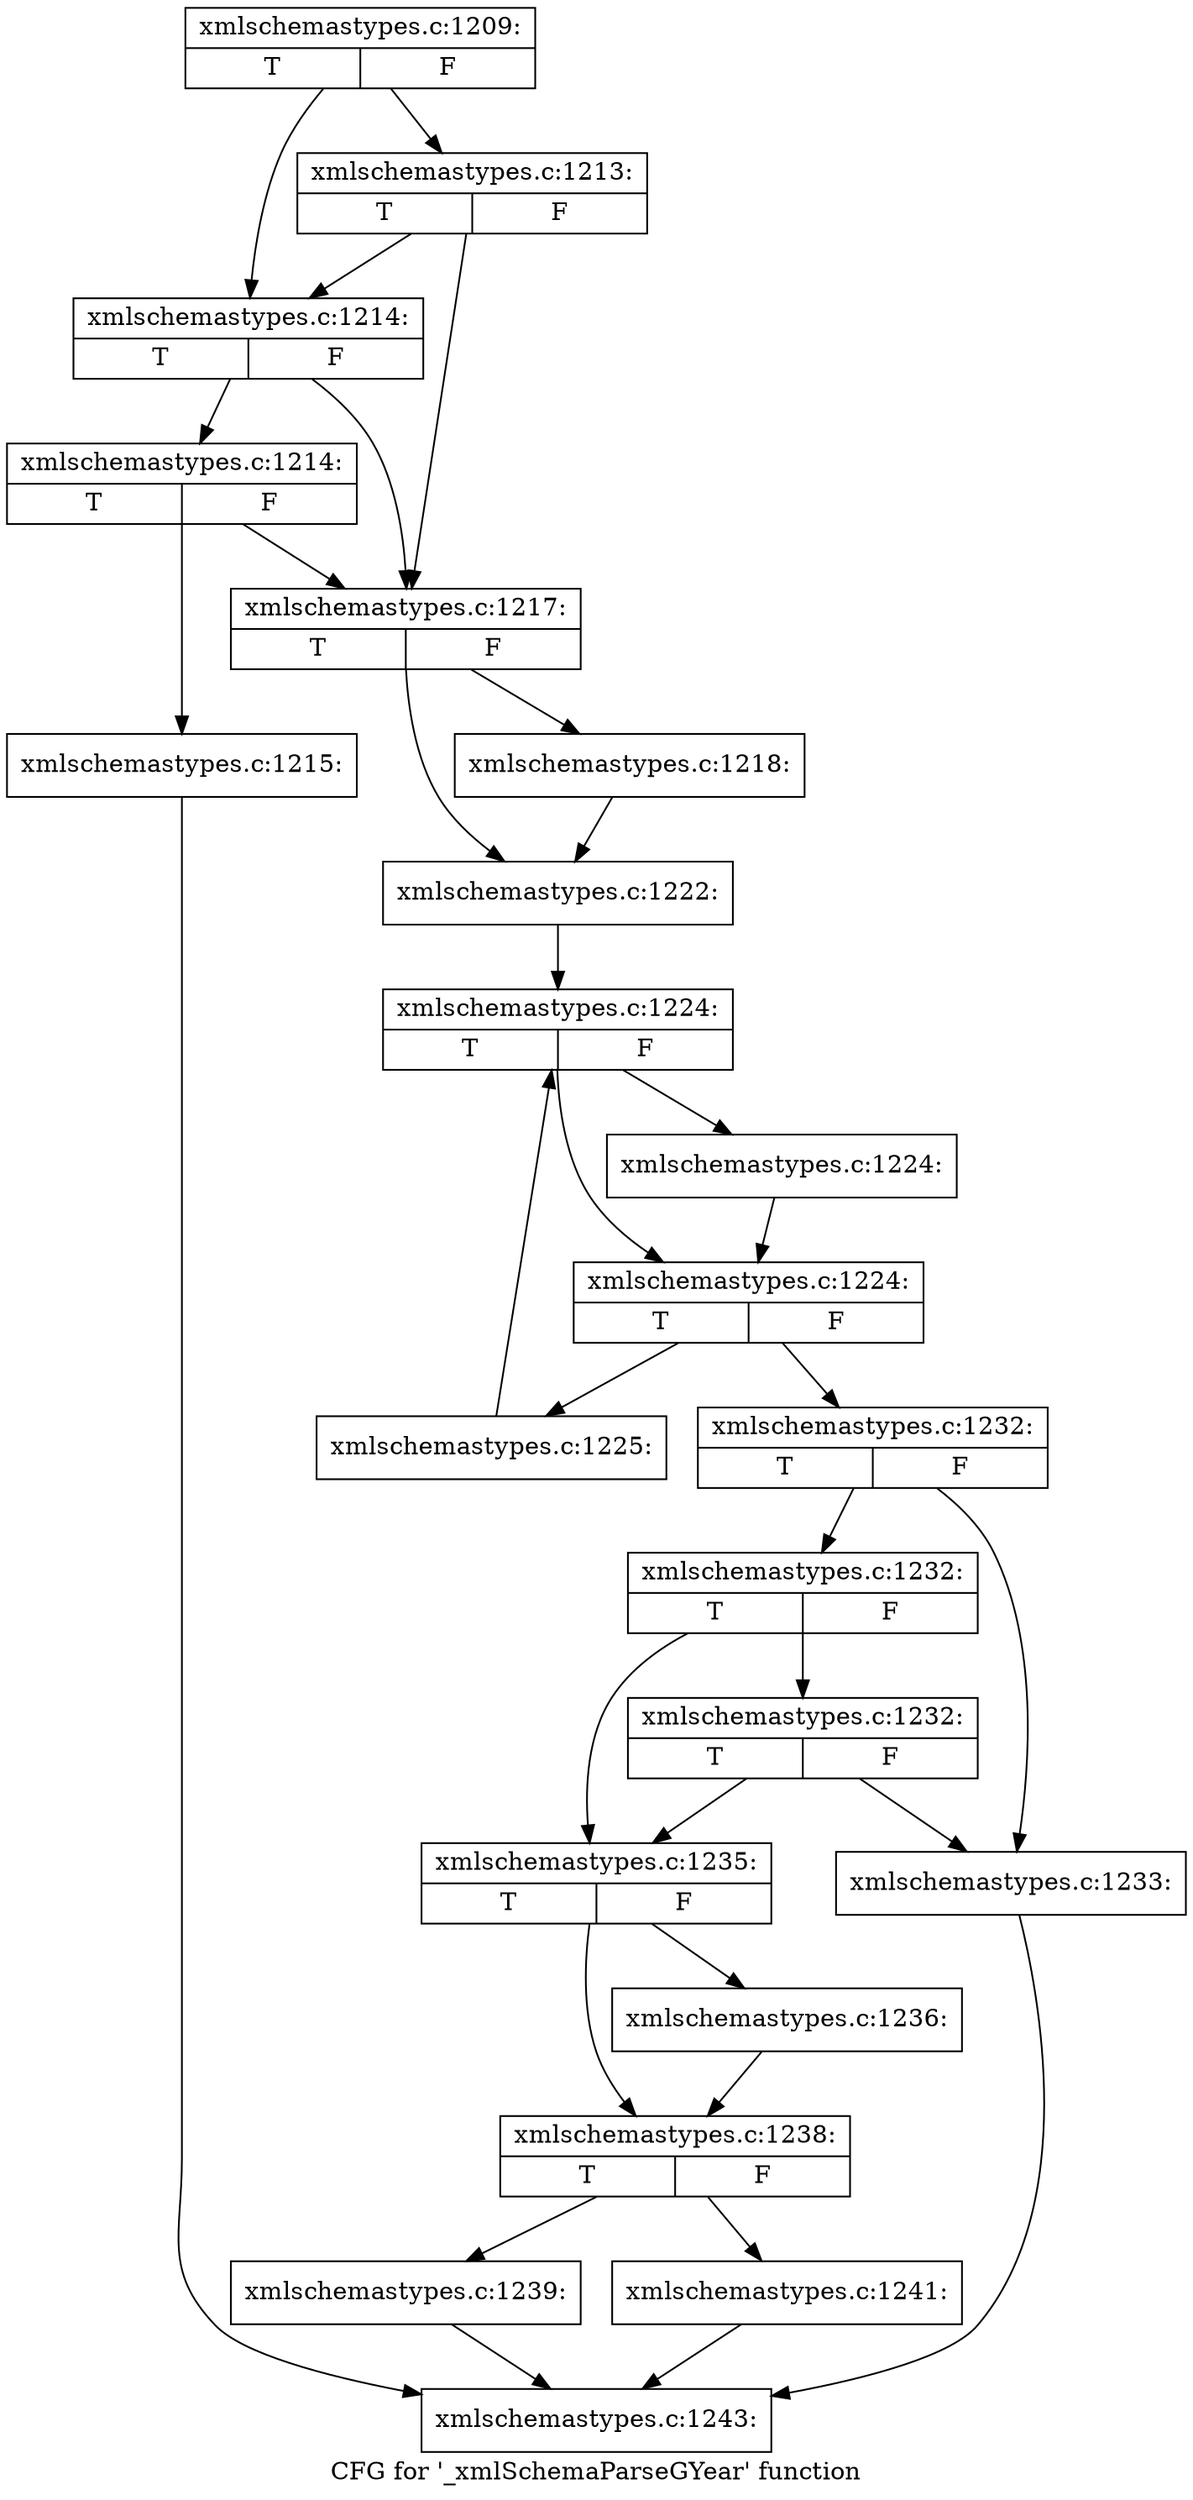 digraph "CFG for '_xmlSchemaParseGYear' function" {
	label="CFG for '_xmlSchemaParseGYear' function";

	Node0x557d8dc417d0 [shape=record,label="{xmlschemastypes.c:1209:|{<s0>T|<s1>F}}"];
	Node0x557d8dc417d0 -> Node0x557d8dc524d0;
	Node0x557d8dc417d0 -> Node0x557d8dc52550;
	Node0x557d8dc52550 [shape=record,label="{xmlschemastypes.c:1213:|{<s0>T|<s1>F}}"];
	Node0x557d8dc52550 -> Node0x557d8dc524d0;
	Node0x557d8dc52550 -> Node0x557d8dc52400;
	Node0x557d8dc524d0 [shape=record,label="{xmlschemastypes.c:1214:|{<s0>T|<s1>F}}"];
	Node0x557d8dc524d0 -> Node0x557d8dc52450;
	Node0x557d8dc524d0 -> Node0x557d8dc52400;
	Node0x557d8dc52450 [shape=record,label="{xmlschemastypes.c:1214:|{<s0>T|<s1>F}}"];
	Node0x557d8dc52450 -> Node0x557d8dc523b0;
	Node0x557d8dc52450 -> Node0x557d8dc52400;
	Node0x557d8dc523b0 [shape=record,label="{xmlschemastypes.c:1215:}"];
	Node0x557d8dc523b0 -> Node0x557d8dc41820;
	Node0x557d8dc52400 [shape=record,label="{xmlschemastypes.c:1217:|{<s0>T|<s1>F}}"];
	Node0x557d8dc52400 -> Node0x557d8dc53400;
	Node0x557d8dc52400 -> Node0x557d8dc53450;
	Node0x557d8dc53400 [shape=record,label="{xmlschemastypes.c:1218:}"];
	Node0x557d8dc53400 -> Node0x557d8dc53450;
	Node0x557d8dc53450 [shape=record,label="{xmlschemastypes.c:1222:}"];
	Node0x557d8dc53450 -> Node0x557d8dc53d70;
	Node0x557d8dc53d70 [shape=record,label="{xmlschemastypes.c:1224:|{<s0>T|<s1>F}}"];
	Node0x557d8dc53d70 -> Node0x557d8dc54060;
	Node0x557d8dc53d70 -> Node0x557d8dc54010;
	Node0x557d8dc54060 [shape=record,label="{xmlschemastypes.c:1224:}"];
	Node0x557d8dc54060 -> Node0x557d8dc54010;
	Node0x557d8dc54010 [shape=record,label="{xmlschemastypes.c:1224:|{<s0>T|<s1>F}}"];
	Node0x557d8dc54010 -> Node0x557d8dc546a0;
	Node0x557d8dc54010 -> Node0x557d8dc53f90;
	Node0x557d8dc546a0 [shape=record,label="{xmlschemastypes.c:1225:}"];
	Node0x557d8dc546a0 -> Node0x557d8dc53d70;
	Node0x557d8dc53f90 [shape=record,label="{xmlschemastypes.c:1232:|{<s0>T|<s1>F}}"];
	Node0x557d8dc53f90 -> Node0x557d8dc55360;
	Node0x557d8dc53f90 -> Node0x557d8dc55400;
	Node0x557d8dc55400 [shape=record,label="{xmlschemastypes.c:1232:|{<s0>T|<s1>F}}"];
	Node0x557d8dc55400 -> Node0x557d8dc556e0;
	Node0x557d8dc55400 -> Node0x557d8dc553b0;
	Node0x557d8dc556e0 [shape=record,label="{xmlschemastypes.c:1232:|{<s0>T|<s1>F}}"];
	Node0x557d8dc556e0 -> Node0x557d8dc55360;
	Node0x557d8dc556e0 -> Node0x557d8dc553b0;
	Node0x557d8dc55360 [shape=record,label="{xmlschemastypes.c:1233:}"];
	Node0x557d8dc55360 -> Node0x557d8dc41820;
	Node0x557d8dc553b0 [shape=record,label="{xmlschemastypes.c:1235:|{<s0>T|<s1>F}}"];
	Node0x557d8dc553b0 -> Node0x557d8dc55e30;
	Node0x557d8dc553b0 -> Node0x557d8dc55e80;
	Node0x557d8dc55e30 [shape=record,label="{xmlschemastypes.c:1236:}"];
	Node0x557d8dc55e30 -> Node0x557d8dc55e80;
	Node0x557d8dc55e80 [shape=record,label="{xmlschemastypes.c:1238:|{<s0>T|<s1>F}}"];
	Node0x557d8dc55e80 -> Node0x557d8dc565a0;
	Node0x557d8dc55e80 -> Node0x557d8dc56550;
	Node0x557d8dc56550 [shape=record,label="{xmlschemastypes.c:1239:}"];
	Node0x557d8dc56550 -> Node0x557d8dc41820;
	Node0x557d8dc565a0 [shape=record,label="{xmlschemastypes.c:1241:}"];
	Node0x557d8dc565a0 -> Node0x557d8dc41820;
	Node0x557d8dc41820 [shape=record,label="{xmlschemastypes.c:1243:}"];
}
